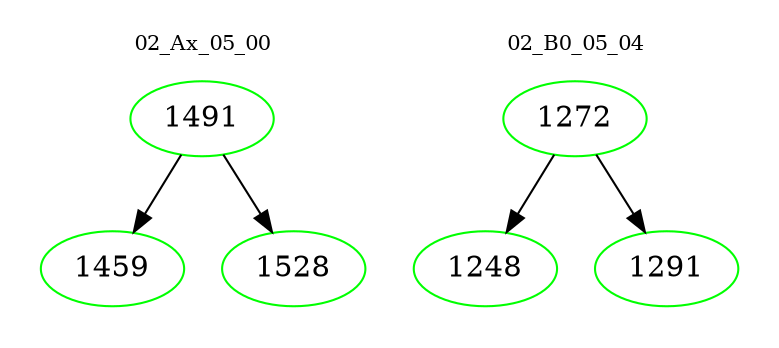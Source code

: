 digraph{
subgraph cluster_0 {
color = white
label = "02_Ax_05_00";
fontsize=10;
T0_1491 [label="1491", color="green"]
T0_1491 -> T0_1459 [color="black"]
T0_1459 [label="1459", color="green"]
T0_1491 -> T0_1528 [color="black"]
T0_1528 [label="1528", color="green"]
}
subgraph cluster_1 {
color = white
label = "02_B0_05_04";
fontsize=10;
T1_1272 [label="1272", color="green"]
T1_1272 -> T1_1248 [color="black"]
T1_1248 [label="1248", color="green"]
T1_1272 -> T1_1291 [color="black"]
T1_1291 [label="1291", color="green"]
}
}
